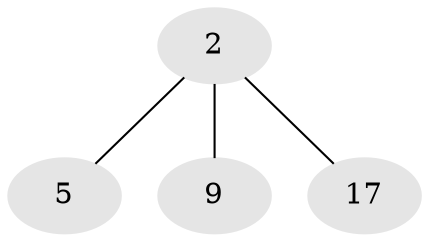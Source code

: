 // Generated by graph-tools (version 1.1) at 2025/46/02/15/25 05:46:28]
// undirected, 4 vertices, 3 edges
graph export_dot {
graph [start="1"]
  node [color=gray90,style=filled];
  2 [super="+1+3+12+15+19"];
  5 [super="+6+7+10+13"];
  9 [super="+10+11+14+18"];
  17 [super="+11+20"];
  2 -- 5;
  2 -- 9;
  2 -- 17;
}

